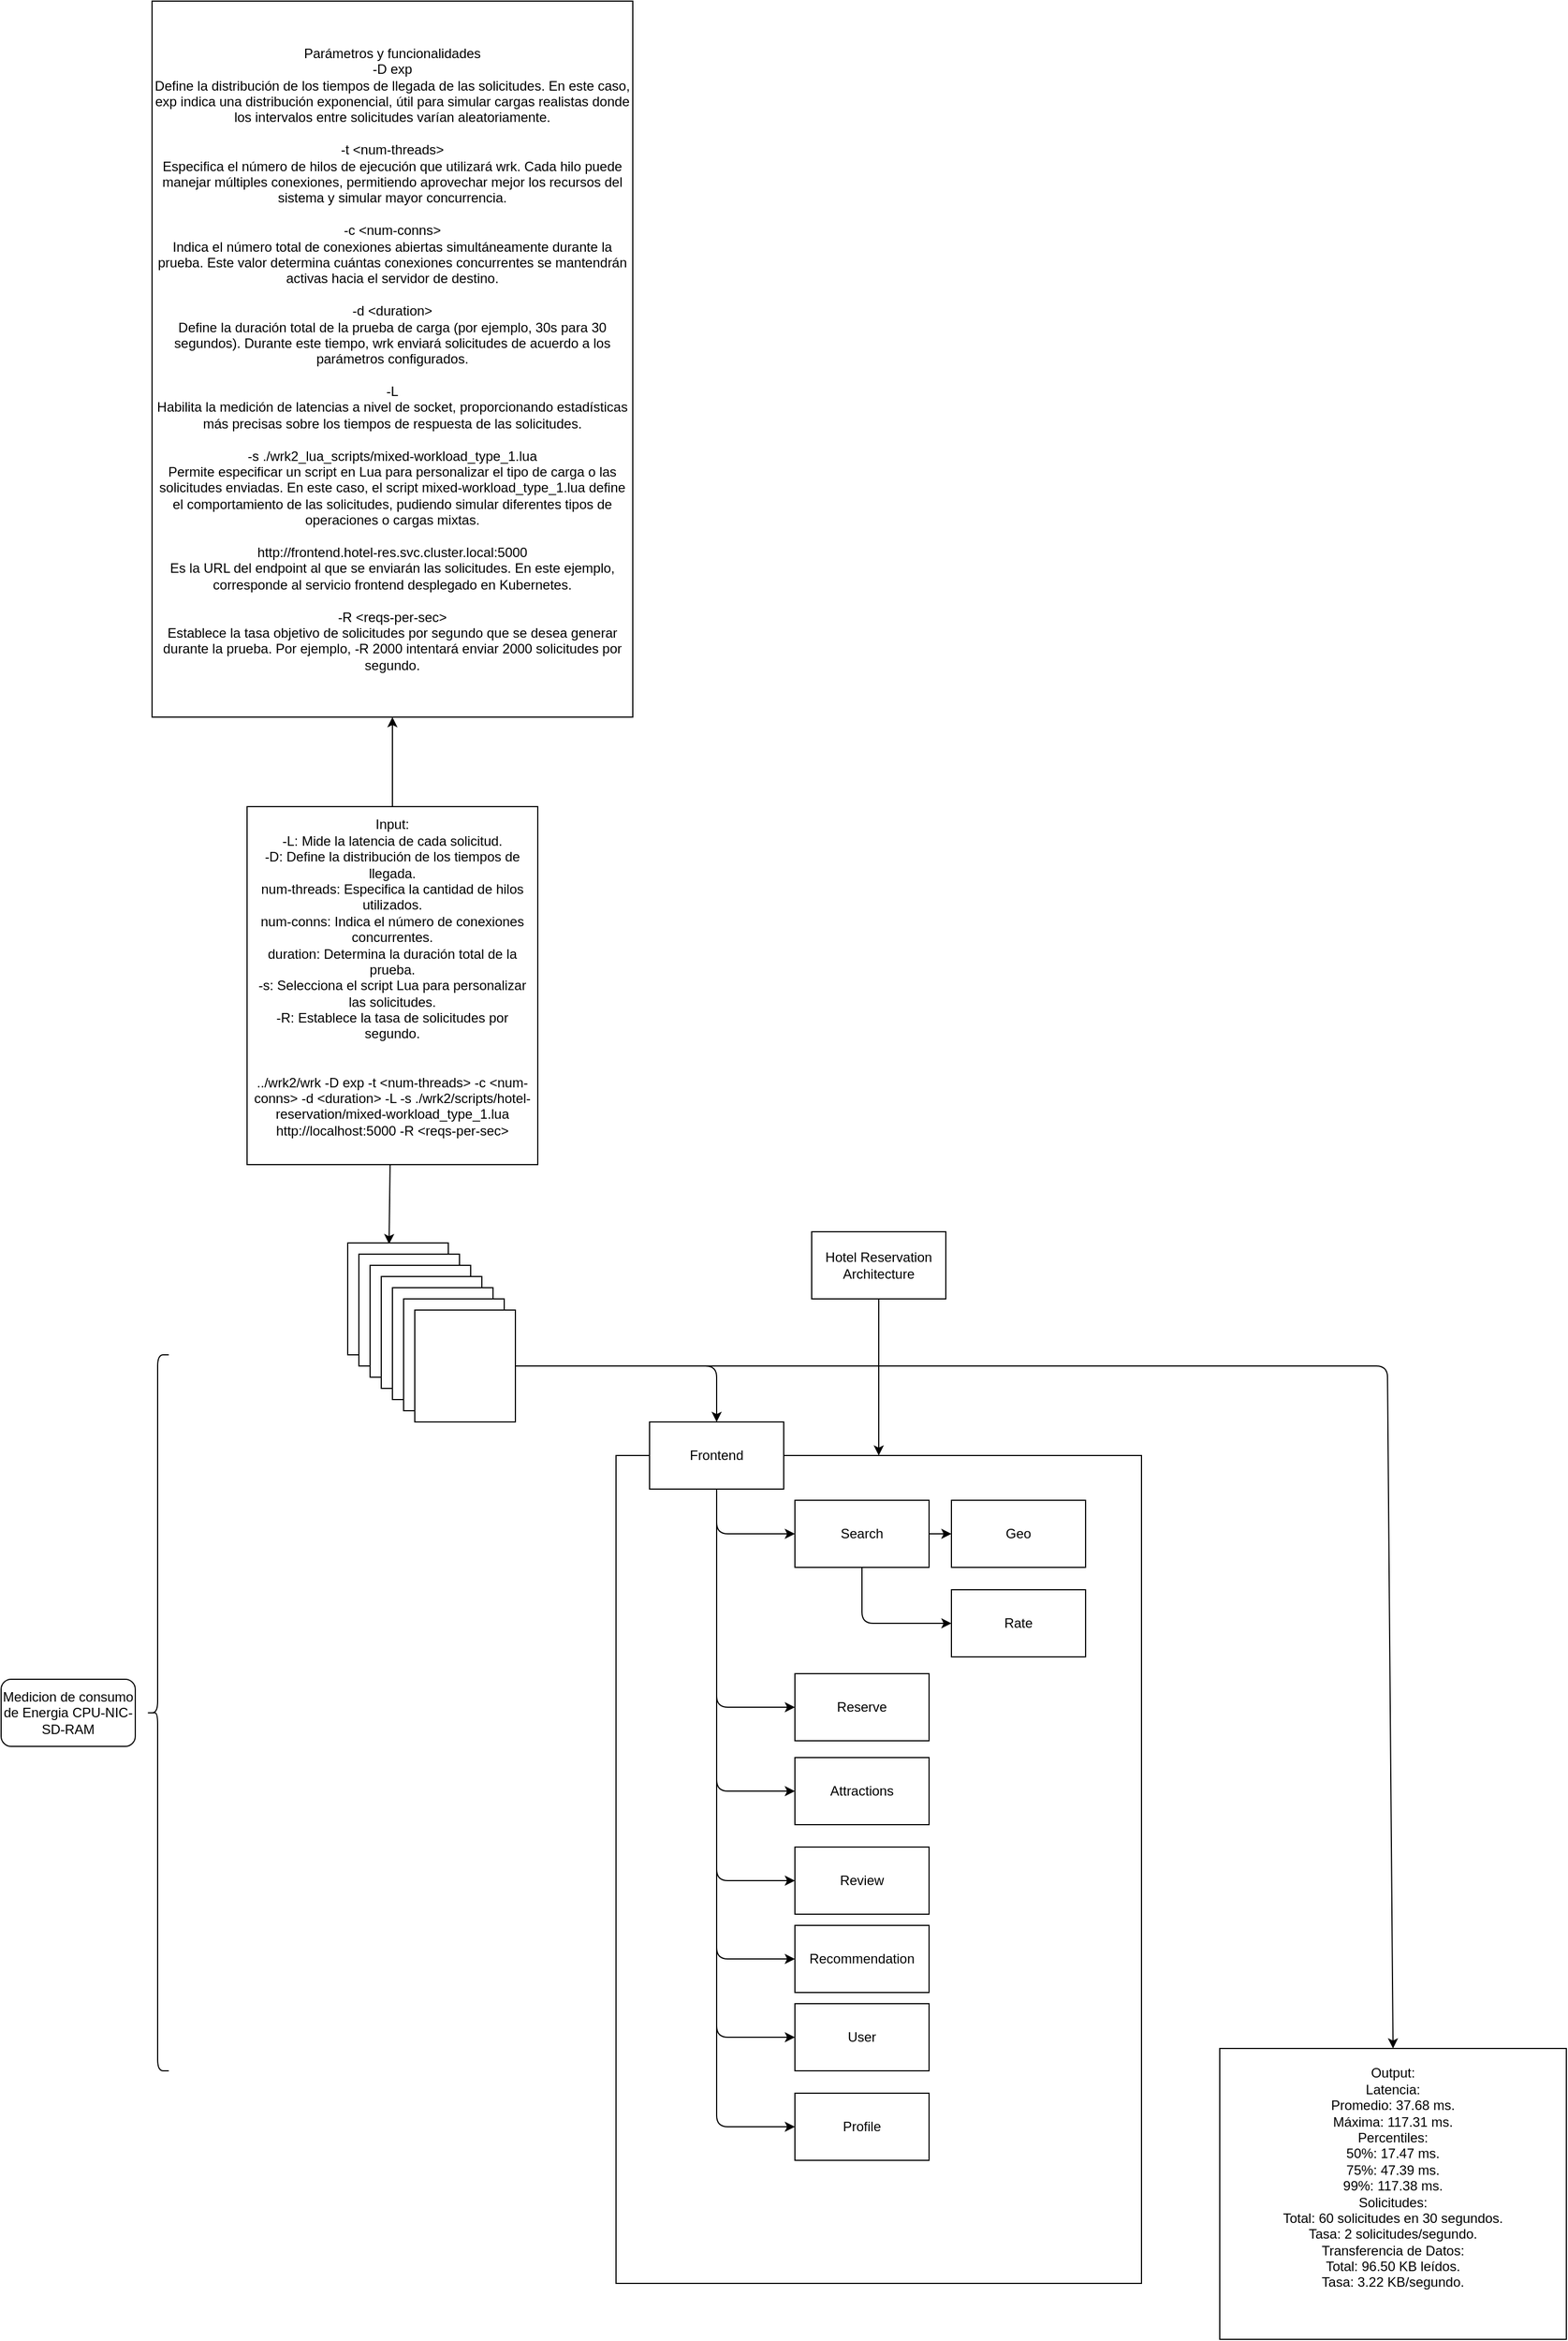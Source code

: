 <mxfile>
  <diagram id="SWKmUbetOtN34v4Wt5A_" name="Page-1">
    <mxGraphModel dx="2236" dy="2906" grid="1" gridSize="10" guides="1" tooltips="1" connect="1" arrows="1" fold="1" page="1" pageScale="1" pageWidth="850" pageHeight="1100" math="0" shadow="0">
      <root>
        <mxCell id="0" />
        <mxCell id="1" parent="0" />
        <mxCell id="46" value="" style="rounded=0;whiteSpace=wrap;html=1;" parent="1" vertex="1">
          <mxGeometry x="20" y="130" width="470" height="740" as="geometry" />
        </mxCell>
        <mxCell id="59" style="edgeStyle=none;html=1;entryX=0.5;entryY=0;entryDx=0;entryDy=0;" parent="1" source="2" target="46" edge="1">
          <mxGeometry relative="1" as="geometry" />
        </mxCell>
        <mxCell id="2" value="Hotel Reservation Architecture" style="rounded=0;whiteSpace=wrap;html=1;" parent="1" vertex="1">
          <mxGeometry x="195" y="-70" width="120" height="60" as="geometry" />
        </mxCell>
        <mxCell id="3" value="Review" style="whiteSpace=wrap;html=1;rounded=0;" parent="1" vertex="1">
          <mxGeometry x="180" y="480" width="120" height="60" as="geometry" />
        </mxCell>
        <mxCell id="47" style="edgeStyle=none;html=1;" parent="1" source="7" target="46" edge="1">
          <mxGeometry relative="1" as="geometry" />
        </mxCell>
        <mxCell id="48" style="edgeStyle=none;html=1;entryX=0;entryY=0.5;entryDx=0;entryDy=0;" parent="1" source="7" target="25" edge="1">
          <mxGeometry relative="1" as="geometry">
            <Array as="points">
              <mxPoint x="110" y="200" />
            </Array>
          </mxGeometry>
        </mxCell>
        <mxCell id="51" style="edgeStyle=none;html=1;entryX=0;entryY=0.5;entryDx=0;entryDy=0;" parent="1" source="7" target="19" edge="1">
          <mxGeometry relative="1" as="geometry">
            <Array as="points">
              <mxPoint x="110" y="355" />
            </Array>
          </mxGeometry>
        </mxCell>
        <mxCell id="52" style="edgeStyle=none;html=1;entryX=0;entryY=0.5;entryDx=0;entryDy=0;" parent="1" source="7" target="17" edge="1">
          <mxGeometry relative="1" as="geometry">
            <Array as="points">
              <mxPoint x="110" y="430" />
            </Array>
          </mxGeometry>
        </mxCell>
        <mxCell id="53" style="edgeStyle=none;html=1;entryX=0;entryY=0.5;entryDx=0;entryDy=0;" parent="1" source="7" target="3" edge="1">
          <mxGeometry relative="1" as="geometry">
            <Array as="points">
              <mxPoint x="110" y="510" />
            </Array>
          </mxGeometry>
        </mxCell>
        <mxCell id="54" style="edgeStyle=none;html=1;entryX=0;entryY=0.5;entryDx=0;entryDy=0;" parent="1" source="7" target="22" edge="1">
          <mxGeometry relative="1" as="geometry">
            <Array as="points">
              <mxPoint x="110" y="580" />
            </Array>
          </mxGeometry>
        </mxCell>
        <mxCell id="55" style="edgeStyle=none;html=1;entryX=0;entryY=0.5;entryDx=0;entryDy=0;" parent="1" source="7" target="27" edge="1">
          <mxGeometry relative="1" as="geometry">
            <Array as="points">
              <mxPoint x="110" y="650" />
            </Array>
          </mxGeometry>
        </mxCell>
        <mxCell id="56" style="edgeStyle=none;html=1;entryX=0;entryY=0.5;entryDx=0;entryDy=0;" parent="1" source="7" target="13" edge="1">
          <mxGeometry relative="1" as="geometry">
            <Array as="points">
              <mxPoint x="110" y="730" />
            </Array>
          </mxGeometry>
        </mxCell>
        <mxCell id="7" value="Frontend" style="whiteSpace=wrap;html=1;rounded=0;" parent="1" vertex="1">
          <mxGeometry x="50" y="100" width="120" height="60" as="geometry" />
        </mxCell>
        <mxCell id="9" value="Geo" style="whiteSpace=wrap;html=1;rounded=0;" parent="1" vertex="1">
          <mxGeometry x="320" y="170" width="120" height="60" as="geometry" />
        </mxCell>
        <mxCell id="13" value="Profile" style="whiteSpace=wrap;html=1;rounded=0;" parent="1" vertex="1">
          <mxGeometry x="180" y="700" width="120" height="60" as="geometry" />
        </mxCell>
        <mxCell id="15" value="Rate" style="whiteSpace=wrap;html=1;rounded=0;" parent="1" vertex="1">
          <mxGeometry x="320" y="250" width="120" height="60" as="geometry" />
        </mxCell>
        <mxCell id="17" value="Attractions" style="whiteSpace=wrap;html=1;rounded=0;" parent="1" vertex="1">
          <mxGeometry x="180" y="400" width="120" height="60" as="geometry" />
        </mxCell>
        <mxCell id="19" value="Reserve" style="whiteSpace=wrap;html=1;rounded=0;" parent="1" vertex="1">
          <mxGeometry x="180" y="325" width="120" height="60" as="geometry" />
        </mxCell>
        <mxCell id="22" value="Recommendation" style="whiteSpace=wrap;html=1;rounded=0;" parent="1" vertex="1">
          <mxGeometry x="180" y="550" width="120" height="60" as="geometry" />
        </mxCell>
        <mxCell id="49" value="" style="edgeStyle=none;html=1;" parent="1" source="25" target="9" edge="1">
          <mxGeometry relative="1" as="geometry" />
        </mxCell>
        <mxCell id="50" style="edgeStyle=none;html=1;entryX=0;entryY=0.5;entryDx=0;entryDy=0;" parent="1" source="25" target="15" edge="1">
          <mxGeometry relative="1" as="geometry">
            <Array as="points">
              <mxPoint x="240" y="280" />
            </Array>
          </mxGeometry>
        </mxCell>
        <mxCell id="25" value="Search" style="whiteSpace=wrap;html=1;rounded=0;" parent="1" vertex="1">
          <mxGeometry x="180" y="170" width="120" height="60" as="geometry" />
        </mxCell>
        <mxCell id="27" value="User" style="whiteSpace=wrap;html=1;rounded=0;" parent="1" vertex="1">
          <mxGeometry x="180" y="620" width="120" height="60" as="geometry" />
        </mxCell>
        <mxCell id="37" value="" style="edgeStyle=none;html=1;" parent="1" source="30" target="36" edge="1">
          <mxGeometry relative="1" as="geometry" />
        </mxCell>
        <mxCell id="60" style="edgeStyle=none;html=1;entryX=0.411;entryY=0.01;entryDx=0;entryDy=0;entryPerimeter=0;" parent="1" source="30" target="38" edge="1">
          <mxGeometry relative="1" as="geometry">
            <mxPoint x="-180" y="-70" as="targetPoint" />
          </mxGeometry>
        </mxCell>
        <mxCell id="30" value="Input:&lt;div&gt;&lt;div style=&quot;&quot;&gt;-L: Mide la latencia de cada solicitud.&lt;/div&gt;&lt;div style=&quot;&quot;&gt;-D: Define la distribución de los tiempos de llegada.&lt;/div&gt;&lt;div style=&quot;&quot;&gt;num-threads: Especifica la cantidad de hilos utilizados.&lt;/div&gt;&lt;div style=&quot;&quot;&gt;num-conns: Indica el número de conexiones concurrentes.&lt;/div&gt;&lt;div style=&quot;&quot;&gt;duration: Determina la duración total de la prueba.&lt;/div&gt;&lt;div style=&quot;&quot;&gt;-s: Selecciona el script Lua para personalizar las solicitudes.&lt;/div&gt;&lt;div style=&quot;&quot;&gt;-R: Establece la tasa de solicitudes por segundo.&lt;/div&gt;&lt;/div&gt;&lt;div&gt;&lt;font color=&quot;#000000&quot;&gt;&lt;br&gt;&lt;/font&gt;&lt;div&gt;&lt;br&gt;&lt;/div&gt;&lt;div&gt;../wrk2/wrk -D exp -t &amp;lt;num-threads&amp;gt; -c &amp;lt;num-conns&amp;gt; -d &amp;lt;duration&amp;gt; -L -s ./wrk2/scripts/hotel-reservation/mixed-workload_type_1.lua http://localhost:5000 -R &amp;lt;reqs-per-sec&amp;gt;&lt;/div&gt;&lt;div&gt;&lt;br&gt;&lt;/div&gt;&lt;/div&gt;" style="rounded=0;whiteSpace=wrap;html=1;" parent="1" vertex="1">
          <mxGeometry x="-310" y="-450" width="260" height="320" as="geometry" />
        </mxCell>
        <mxCell id="32" value="Output:&lt;br&gt;&lt;div&gt;Latencia:&lt;/div&gt;&lt;div&gt;Promedio: 37.68 ms.&lt;/div&gt;&lt;div&gt;Máxima: 117.31 ms.&lt;/div&gt;&lt;div&gt;Percentiles:&lt;/div&gt;&lt;div&gt;50%: 17.47 ms.&lt;/div&gt;&lt;div&gt;75%: 47.39 ms.&lt;/div&gt;&lt;div&gt;99%: 117.38 ms.&lt;/div&gt;&lt;div&gt;Solicitudes:&lt;/div&gt;&lt;div&gt;Total: 60 solicitudes en 30 segundos.&lt;/div&gt;&lt;div&gt;Tasa: 2 solicitudes/segundo.&lt;/div&gt;&lt;div&gt;Transferencia de Datos:&lt;/div&gt;&lt;div&gt;Total: 96.50 KB leídos.&lt;/div&gt;&lt;div&gt;Tasa: 3.22 KB/segundo.&lt;/div&gt;&lt;div&gt;&lt;br&gt;&lt;/div&gt;&lt;div&gt;&lt;br&gt;&lt;/div&gt;" style="rounded=0;whiteSpace=wrap;html=1;" parent="1" vertex="1">
          <mxGeometry x="560" y="660" width="310" height="260" as="geometry" />
        </mxCell>
        <mxCell id="34" value="" style="shape=curlyBracket;whiteSpace=wrap;html=1;rounded=1;labelPosition=left;verticalLabelPosition=middle;align=right;verticalAlign=middle;" parent="1" vertex="1">
          <mxGeometry x="-400" y="40" width="20" height="640" as="geometry" />
        </mxCell>
        <mxCell id="35" value="Medicion de consumo de Energia CPU-NIC-SD-RAM" style="rounded=1;whiteSpace=wrap;html=1;" parent="1" vertex="1">
          <mxGeometry x="-530" y="330" width="120" height="60" as="geometry" />
        </mxCell>
        <mxCell id="36" value="&lt;div&gt;&lt;span style=&quot;background-color: transparent;&quot;&gt;&lt;font color=&quot;#000000&quot;&gt;&lt;div&gt;Parámetros y funcionalidades&lt;/div&gt;&lt;div&gt;-D exp&lt;/div&gt;&lt;div&gt;Define la distribución de los tiempos de llegada de las solicitudes. En este caso, exp indica una distribución exponencial, útil para simular cargas realistas donde los intervalos entre solicitudes varían aleatoriamente.&lt;/div&gt;&lt;div&gt;&lt;br&gt;&lt;/div&gt;&lt;div&gt;-t &amp;lt;num-threads&amp;gt;&lt;/div&gt;&lt;div&gt;Especifica el número de hilos de ejecución que utilizará wrk. Cada hilo puede manejar múltiples conexiones, permitiendo aprovechar mejor los recursos del sistema y simular mayor concurrencia.&lt;/div&gt;&lt;div&gt;&lt;br&gt;&lt;/div&gt;&lt;div&gt;-c &amp;lt;num-conns&amp;gt;&lt;/div&gt;&lt;div&gt;Indica el número total de conexiones abiertas simultáneamente durante la prueba. Este valor determina cuántas conexiones concurrentes se mantendrán activas hacia el servidor de destino.&lt;/div&gt;&lt;div&gt;&lt;br&gt;&lt;/div&gt;&lt;div&gt;-d &amp;lt;duration&amp;gt;&lt;/div&gt;&lt;div&gt;Define la duración total de la prueba de carga (por ejemplo, 30s para 30 segundos). Durante este tiempo, wrk enviará solicitudes de acuerdo a los parámetros configurados.&lt;/div&gt;&lt;div&gt;&lt;br&gt;&lt;/div&gt;&lt;div&gt;-L&lt;/div&gt;&lt;div&gt;Habilita la medición de latencias a nivel de socket, proporcionando estadísticas más precisas sobre los tiempos de respuesta de las solicitudes.&lt;/div&gt;&lt;div&gt;&lt;br&gt;&lt;/div&gt;&lt;div&gt;-s ./wrk2_lua_scripts/mixed-workload_type_1.lua&lt;/div&gt;&lt;div&gt;Permite especificar un script en Lua para personalizar el tipo de carga o las solicitudes enviadas. En este caso, el script mixed-workload_type_1.lua define el comportamiento de las solicitudes, pudiendo simular diferentes tipos de operaciones o cargas mixtas.&lt;/div&gt;&lt;div&gt;&lt;br&gt;&lt;/div&gt;&lt;div&gt;http://frontend.hotel-res.svc.cluster.local:5000&lt;/div&gt;&lt;div&gt;Es la URL del endpoint al que se enviarán las solicitudes. En este ejemplo, corresponde al servicio frontend desplegado en Kubernetes.&lt;/div&gt;&lt;div&gt;&lt;br&gt;&lt;/div&gt;&lt;div&gt;-R &amp;lt;reqs-per-sec&amp;gt;&lt;/div&gt;&lt;div&gt;Establece la tasa objetivo de solicitudes por segundo que se desea generar durante la prueba. Por ejemplo, -R 2000 intentará enviar 2000 solicitudes por segundo.&lt;/div&gt;&lt;/font&gt;&lt;/span&gt;&lt;/div&gt;" style="whiteSpace=wrap;html=1;rounded=0;" parent="1" vertex="1">
          <mxGeometry x="-395" y="-1170" width="430" height="640" as="geometry" />
        </mxCell>
        <mxCell id="38" value="" style="rounded=0;whiteSpace=wrap;html=1;" parent="1" vertex="1">
          <mxGeometry x="-220" y="-60" width="90" height="100" as="geometry" />
        </mxCell>
        <mxCell id="40" value="" style="rounded=0;whiteSpace=wrap;html=1;" parent="1" vertex="1">
          <mxGeometry x="-210" y="-50" width="90" height="100" as="geometry" />
        </mxCell>
        <mxCell id="41" value="" style="rounded=0;whiteSpace=wrap;html=1;" parent="1" vertex="1">
          <mxGeometry x="-200" y="-40" width="90" height="100" as="geometry" />
        </mxCell>
        <mxCell id="42" value="" style="rounded=0;whiteSpace=wrap;html=1;" parent="1" vertex="1">
          <mxGeometry x="-190" y="-30" width="90" height="100" as="geometry" />
        </mxCell>
        <mxCell id="43" value="" style="rounded=0;whiteSpace=wrap;html=1;" parent="1" vertex="1">
          <mxGeometry x="-180" y="-20" width="90" height="100" as="geometry" />
        </mxCell>
        <mxCell id="44" value="" style="rounded=0;whiteSpace=wrap;html=1;" parent="1" vertex="1">
          <mxGeometry x="-170" y="-10" width="90" height="100" as="geometry" />
        </mxCell>
        <mxCell id="57" style="edgeStyle=none;html=1;entryX=0.5;entryY=0;entryDx=0;entryDy=0;" parent="1" source="45" target="7" edge="1">
          <mxGeometry relative="1" as="geometry">
            <Array as="points">
              <mxPoint x="110" y="50" />
            </Array>
          </mxGeometry>
        </mxCell>
        <mxCell id="58" style="edgeStyle=none;html=1;entryX=0.5;entryY=0;entryDx=0;entryDy=0;" parent="1" source="45" target="32" edge="1">
          <mxGeometry relative="1" as="geometry">
            <Array as="points">
              <mxPoint x="710" y="50" />
            </Array>
          </mxGeometry>
        </mxCell>
        <mxCell id="45" value="" style="rounded=0;whiteSpace=wrap;html=1;" parent="1" vertex="1">
          <mxGeometry x="-160" width="90" height="100" as="geometry" />
        </mxCell>
      </root>
    </mxGraphModel>
  </diagram>
</mxfile>
